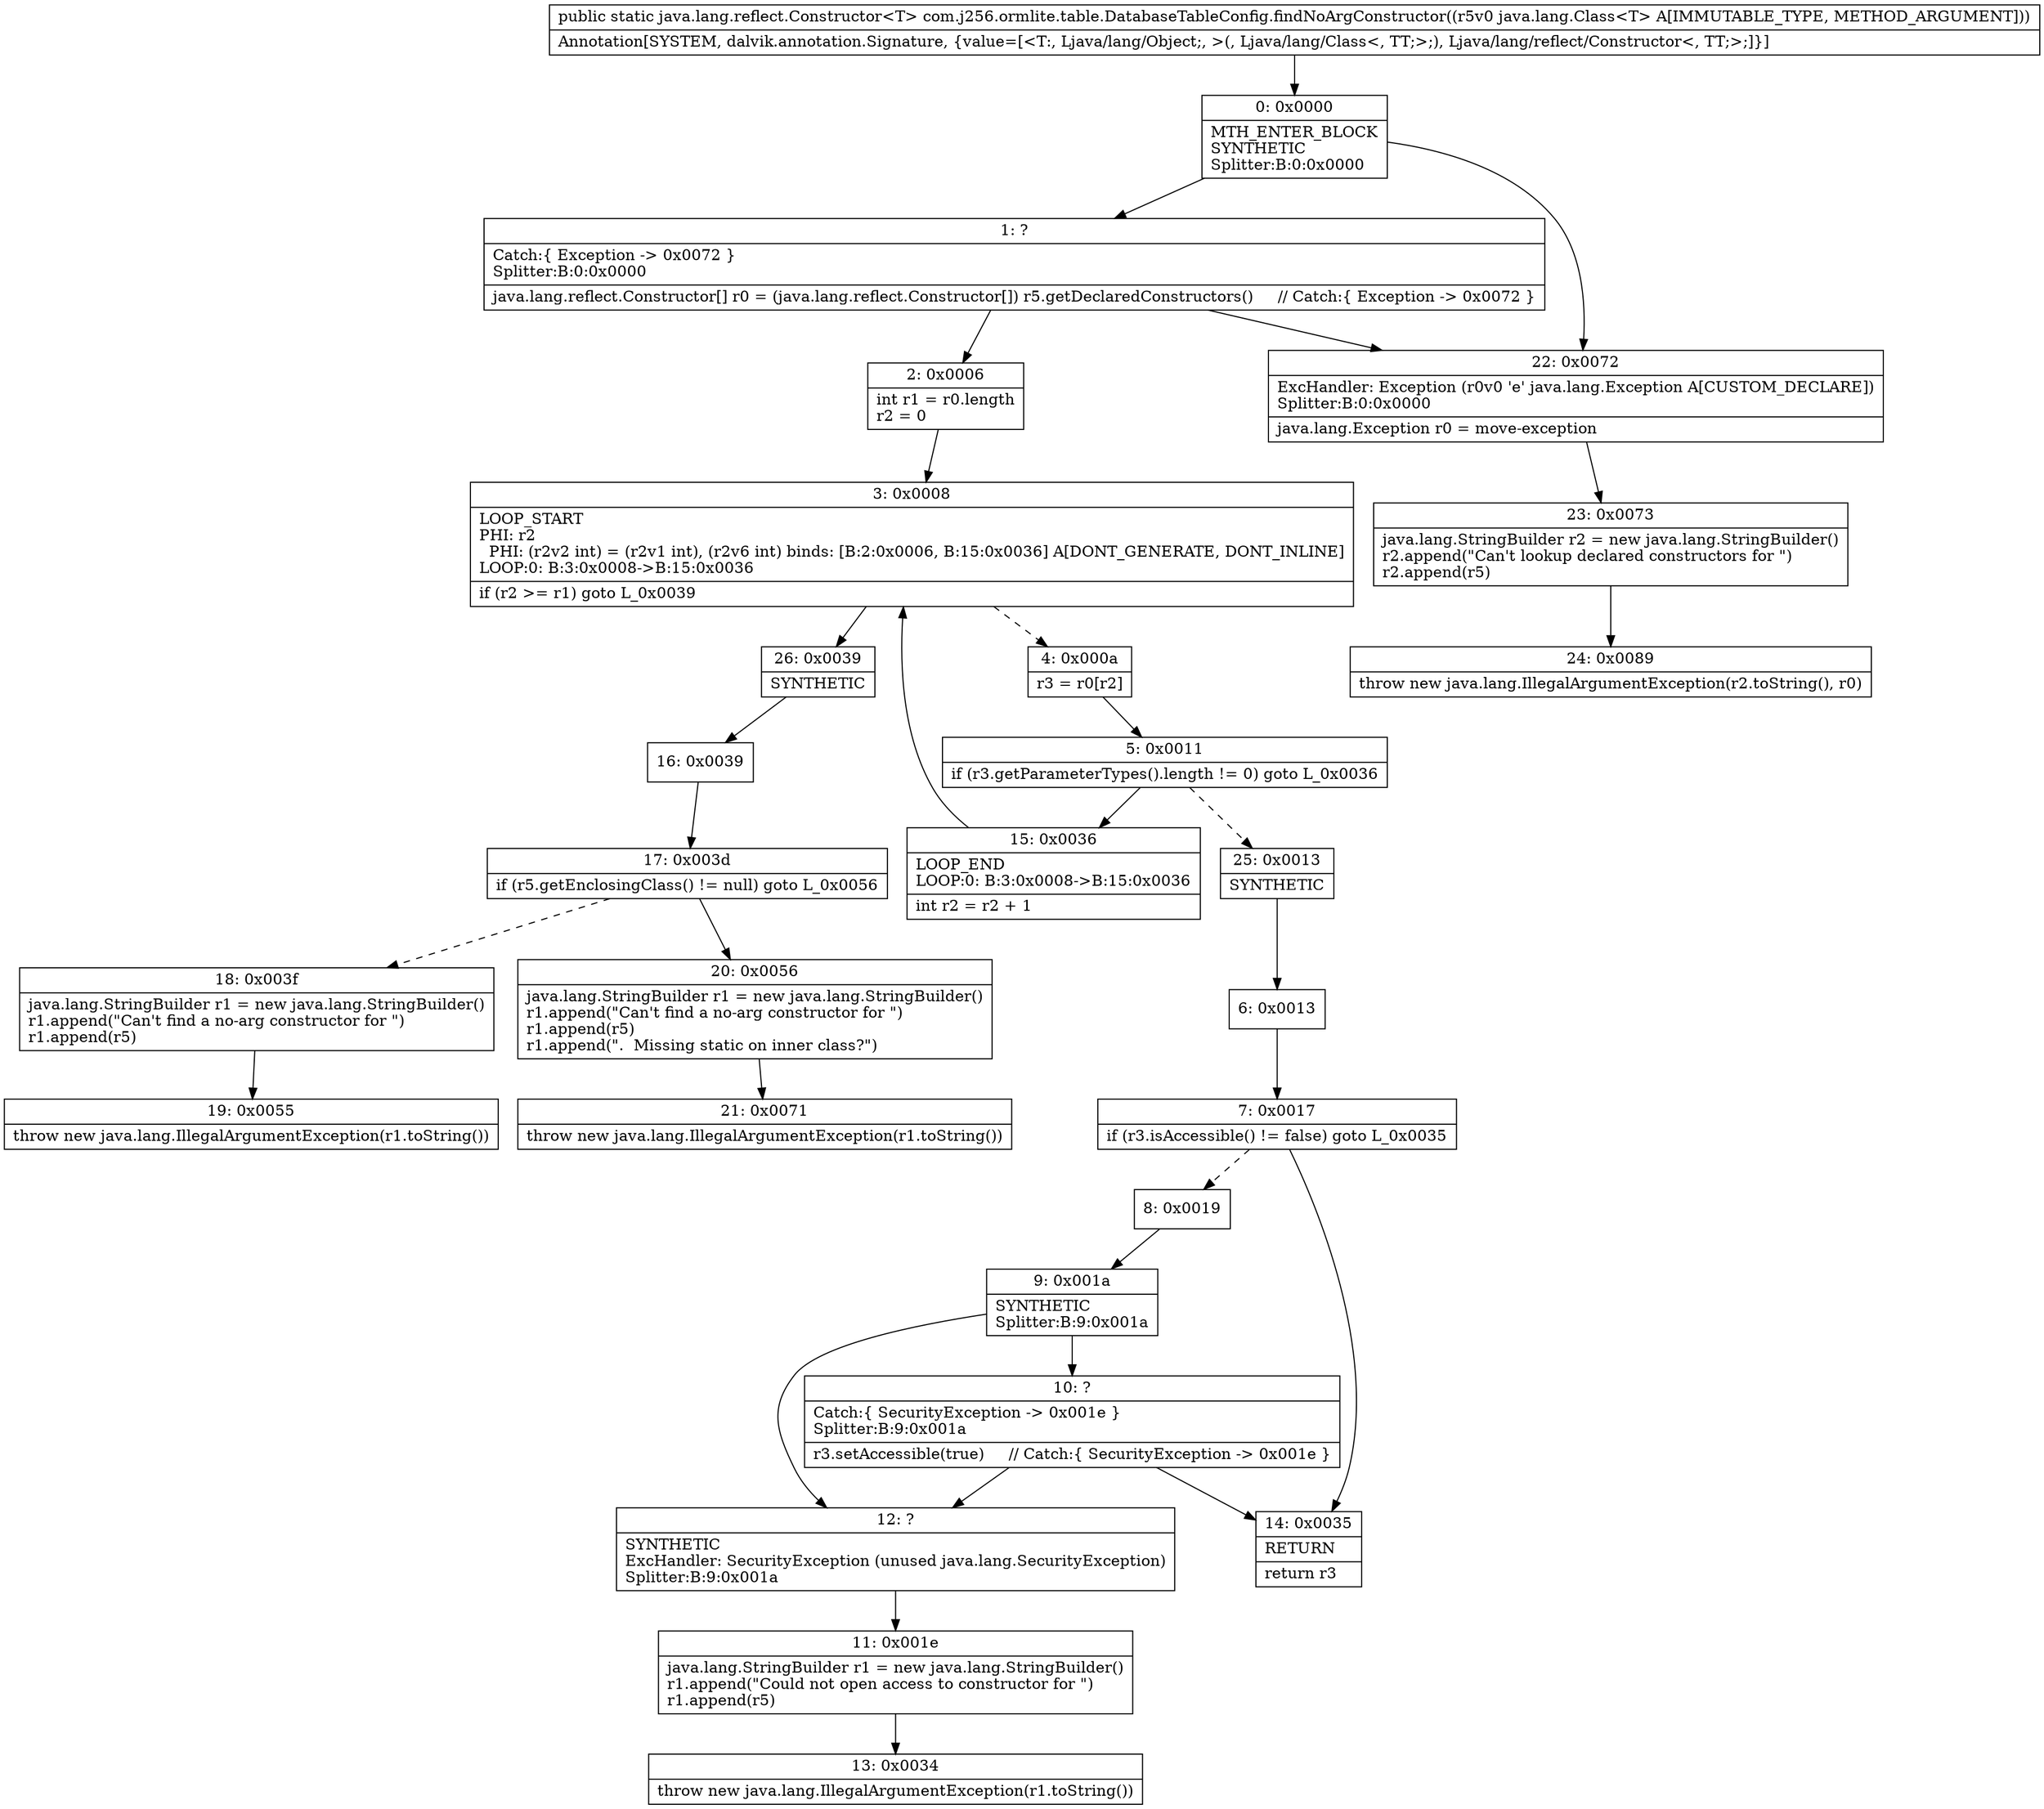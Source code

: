 digraph "CFG forcom.j256.ormlite.table.DatabaseTableConfig.findNoArgConstructor(Ljava\/lang\/Class;)Ljava\/lang\/reflect\/Constructor;" {
Node_0 [shape=record,label="{0\:\ 0x0000|MTH_ENTER_BLOCK\lSYNTHETIC\lSplitter:B:0:0x0000\l}"];
Node_1 [shape=record,label="{1\:\ ?|Catch:\{ Exception \-\> 0x0072 \}\lSplitter:B:0:0x0000\l|java.lang.reflect.Constructor[] r0 = (java.lang.reflect.Constructor[]) r5.getDeclaredConstructors()     \/\/ Catch:\{ Exception \-\> 0x0072 \}\l}"];
Node_2 [shape=record,label="{2\:\ 0x0006|int r1 = r0.length\lr2 = 0\l}"];
Node_3 [shape=record,label="{3\:\ 0x0008|LOOP_START\lPHI: r2 \l  PHI: (r2v2 int) = (r2v1 int), (r2v6 int) binds: [B:2:0x0006, B:15:0x0036] A[DONT_GENERATE, DONT_INLINE]\lLOOP:0: B:3:0x0008\-\>B:15:0x0036\l|if (r2 \>= r1) goto L_0x0039\l}"];
Node_4 [shape=record,label="{4\:\ 0x000a|r3 = r0[r2]\l}"];
Node_5 [shape=record,label="{5\:\ 0x0011|if (r3.getParameterTypes().length != 0) goto L_0x0036\l}"];
Node_6 [shape=record,label="{6\:\ 0x0013}"];
Node_7 [shape=record,label="{7\:\ 0x0017|if (r3.isAccessible() != false) goto L_0x0035\l}"];
Node_8 [shape=record,label="{8\:\ 0x0019}"];
Node_9 [shape=record,label="{9\:\ 0x001a|SYNTHETIC\lSplitter:B:9:0x001a\l}"];
Node_10 [shape=record,label="{10\:\ ?|Catch:\{ SecurityException \-\> 0x001e \}\lSplitter:B:9:0x001a\l|r3.setAccessible(true)     \/\/ Catch:\{ SecurityException \-\> 0x001e \}\l}"];
Node_11 [shape=record,label="{11\:\ 0x001e|java.lang.StringBuilder r1 = new java.lang.StringBuilder()\lr1.append(\"Could not open access to constructor for \")\lr1.append(r5)\l}"];
Node_12 [shape=record,label="{12\:\ ?|SYNTHETIC\lExcHandler: SecurityException (unused java.lang.SecurityException)\lSplitter:B:9:0x001a\l}"];
Node_13 [shape=record,label="{13\:\ 0x0034|throw new java.lang.IllegalArgumentException(r1.toString())\l}"];
Node_14 [shape=record,label="{14\:\ 0x0035|RETURN\l|return r3\l}"];
Node_15 [shape=record,label="{15\:\ 0x0036|LOOP_END\lLOOP:0: B:3:0x0008\-\>B:15:0x0036\l|int r2 = r2 + 1\l}"];
Node_16 [shape=record,label="{16\:\ 0x0039}"];
Node_17 [shape=record,label="{17\:\ 0x003d|if (r5.getEnclosingClass() != null) goto L_0x0056\l}"];
Node_18 [shape=record,label="{18\:\ 0x003f|java.lang.StringBuilder r1 = new java.lang.StringBuilder()\lr1.append(\"Can't find a no\-arg constructor for \")\lr1.append(r5)\l}"];
Node_19 [shape=record,label="{19\:\ 0x0055|throw new java.lang.IllegalArgumentException(r1.toString())\l}"];
Node_20 [shape=record,label="{20\:\ 0x0056|java.lang.StringBuilder r1 = new java.lang.StringBuilder()\lr1.append(\"Can't find a no\-arg constructor for \")\lr1.append(r5)\lr1.append(\".  Missing static on inner class?\")\l}"];
Node_21 [shape=record,label="{21\:\ 0x0071|throw new java.lang.IllegalArgumentException(r1.toString())\l}"];
Node_22 [shape=record,label="{22\:\ 0x0072|ExcHandler: Exception (r0v0 'e' java.lang.Exception A[CUSTOM_DECLARE])\lSplitter:B:0:0x0000\l|java.lang.Exception r0 = move\-exception\l}"];
Node_23 [shape=record,label="{23\:\ 0x0073|java.lang.StringBuilder r2 = new java.lang.StringBuilder()\lr2.append(\"Can't lookup declared constructors for \")\lr2.append(r5)\l}"];
Node_24 [shape=record,label="{24\:\ 0x0089|throw new java.lang.IllegalArgumentException(r2.toString(), r0)\l}"];
Node_25 [shape=record,label="{25\:\ 0x0013|SYNTHETIC\l}"];
Node_26 [shape=record,label="{26\:\ 0x0039|SYNTHETIC\l}"];
MethodNode[shape=record,label="{public static java.lang.reflect.Constructor\<T\> com.j256.ormlite.table.DatabaseTableConfig.findNoArgConstructor((r5v0 java.lang.Class\<T\> A[IMMUTABLE_TYPE, METHOD_ARGUMENT]))  | Annotation[SYSTEM, dalvik.annotation.Signature, \{value=[\<T:, Ljava\/lang\/Object;, \>(, Ljava\/lang\/Class\<, TT;\>;), Ljava\/lang\/reflect\/Constructor\<, TT;\>;]\}]\l}"];
MethodNode -> Node_0;
Node_0 -> Node_1;
Node_0 -> Node_22;
Node_1 -> Node_2;
Node_1 -> Node_22;
Node_2 -> Node_3;
Node_3 -> Node_4[style=dashed];
Node_3 -> Node_26;
Node_4 -> Node_5;
Node_5 -> Node_15;
Node_5 -> Node_25[style=dashed];
Node_6 -> Node_7;
Node_7 -> Node_8[style=dashed];
Node_7 -> Node_14;
Node_8 -> Node_9;
Node_9 -> Node_10;
Node_9 -> Node_12;
Node_10 -> Node_12;
Node_10 -> Node_14;
Node_11 -> Node_13;
Node_12 -> Node_11;
Node_15 -> Node_3;
Node_16 -> Node_17;
Node_17 -> Node_18[style=dashed];
Node_17 -> Node_20;
Node_18 -> Node_19;
Node_20 -> Node_21;
Node_22 -> Node_23;
Node_23 -> Node_24;
Node_25 -> Node_6;
Node_26 -> Node_16;
}

